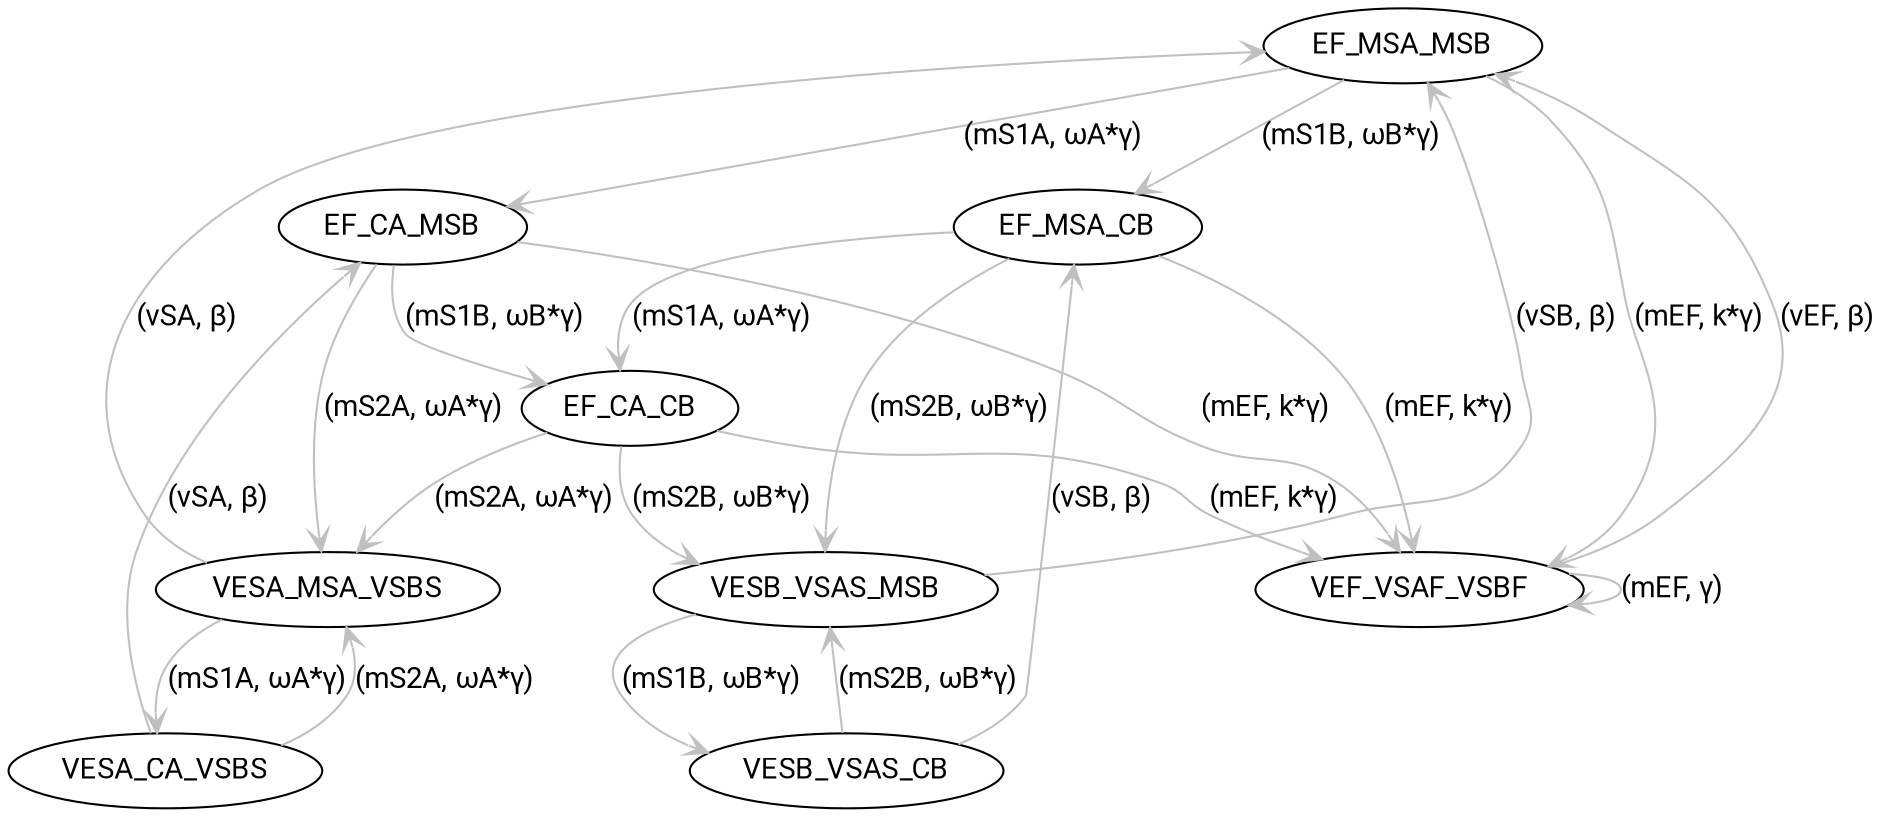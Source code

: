 digraph {
    node [shape = ellipse; fontname = Roboto;];
    edge [fontname = Roboto; arrowhead = vee; color = gray;];
    
    subgraph {
        rank = same;
        EF_MSA_MSB;
    }
    
    subgraph {
        rank = same;
        EF_CA_MSB;
        EF_MSA_CB;
    }
    
    subgraph {
        rank = same;
        EF_CA_CB;
    }
    
    subgraph {
        rank = same;
        VESA_MSA_VSBS;
        VESB_VSAS_MSB;
    }
    
    subgraph {
        rank = same;
        VESA_CA_VSBS;
        VESB_VSAS_CB;
    }
    
    EF_MSA_MSB -> VEF_VSAF_VSBF [label = "(mEF, k*&gamma;)";];
    EF_MSA_MSB -> EF_CA_MSB [label = "(mS1A, &omega;A*&gamma;)";];
    EF_MSA_MSB -> EF_MSA_CB [label = "(mS1B, &omega;B*&gamma;)";];
    
    EF_CA_CB -> VEF_VSAF_VSBF [label = "(mEF, k*&gamma;)";];
    EF_CA_CB -> VESA_MSA_VSBS [label = "(mS2A, &omega;A*&gamma;)";];
    EF_CA_CB -> VESB_VSAS_MSB [label = "(mS2B, &omega;B*&gamma;)";];
    
    EF_CA_MSB -> VEF_VSAF_VSBF [label = "(mEF, k*&gamma;)";];
    EF_CA_MSB -> VESA_MSA_VSBS [label = "(mS2A, &omega;A*&gamma;)";];
    EF_CA_MSB -> EF_CA_CB [label = "(mS1B, &omega;B*&gamma;)";];
    
    EF_MSA_CB -> VEF_VSAF_VSBF [label = "(mEF, k*&gamma;)";];
    EF_MSA_CB -> VESB_VSAS_MSB [label = "(mS2B, &omega;B*&gamma;)";];
    EF_MSA_CB -> EF_CA_CB [label = "(mS1A, &omega;A*&gamma;)";];
    
    VESA_MSA_VSBS -> EF_MSA_MSB [label = "(vSA, &beta;)";];
    VESA_MSA_VSBS -> VESA_CA_VSBS [label = "(mS1A, &omega;A*&gamma;)";];
    
    VESB_VSAS_MSB -> EF_MSA_MSB [label = "(vSB, &beta;)";];
    VESB_VSAS_MSB -> VESB_VSAS_CB [label = "(mS1B, &omega;B*&gamma;)";];
    
    VESA_CA_VSBS -> EF_CA_MSB [label = "(vSA, &beta;)";];
    VESA_CA_VSBS -> VESA_MSA_VSBS [label = "(mS2A, &omega;A*&gamma;)";];
    
    VESB_VSAS_CB -> EF_MSA_CB [label = "(vSB, &beta;)";];
    VESB_VSAS_CB -> VESB_VSAS_MSB [label = "(mS2B, &omega;B*&gamma;)";];
    
    VEF_VSAF_VSBF -> EF_MSA_MSB [label = "(vEF, &beta;)";];
    VEF_VSAF_VSBF -> VEF_VSAF_VSBF [label = "(mEF, &gamma;)";];
}